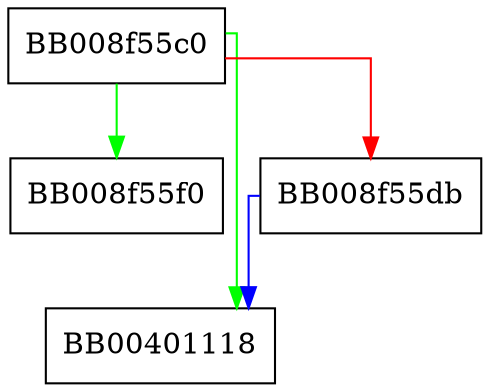 digraph derivation_compare {
  node [shape="box"];
  graph [splines=ortho];
  BB008f55c0 -> BB00401118 [color="green"];
  BB008f55c0 -> BB008f55f0 [color="green"];
  BB008f55c0 -> BB008f55db [color="red"];
  BB008f55db -> BB00401118 [color="blue"];
}